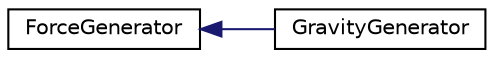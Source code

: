 digraph "Graphical Class Hierarchy"
{
  edge [fontname="Helvetica",fontsize="10",labelfontname="Helvetica",labelfontsize="10"];
  node [fontname="Helvetica",fontsize="10",shape=record];
  rankdir="LR";
  Node1 [label="ForceGenerator",height=0.2,width=0.4,color="black", fillcolor="white", style="filled",URL="$classForceGenerator.html"];
  Node1 -> Node2 [dir="back",color="midnightblue",fontsize="10",style="solid",fontname="Helvetica"];
  Node2 [label="GravityGenerator",height=0.2,width=0.4,color="black", fillcolor="white", style="filled",URL="$classGravityGenerator.html"];
}
